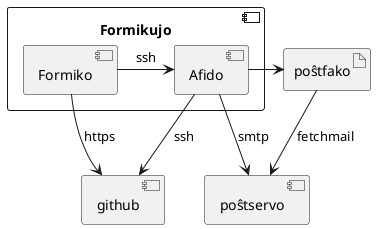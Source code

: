@startuml
'left to right direction
 artifact poŝtfako
 component [poŝtservo]
 poŝtfako --> poŝtservo : fetchmail
 component github

component Formikujo {
  top to bottom direction
  [Afido]
  [Formiko]
  [Formiko] -> [Afido] : ssh
  [Afido] -> poŝtfako
  [Afido] -> [poŝtservo] : smtp
  [Afido] --> [github] : ssh
  [Formiko] -> [github] : https
}
@enduml